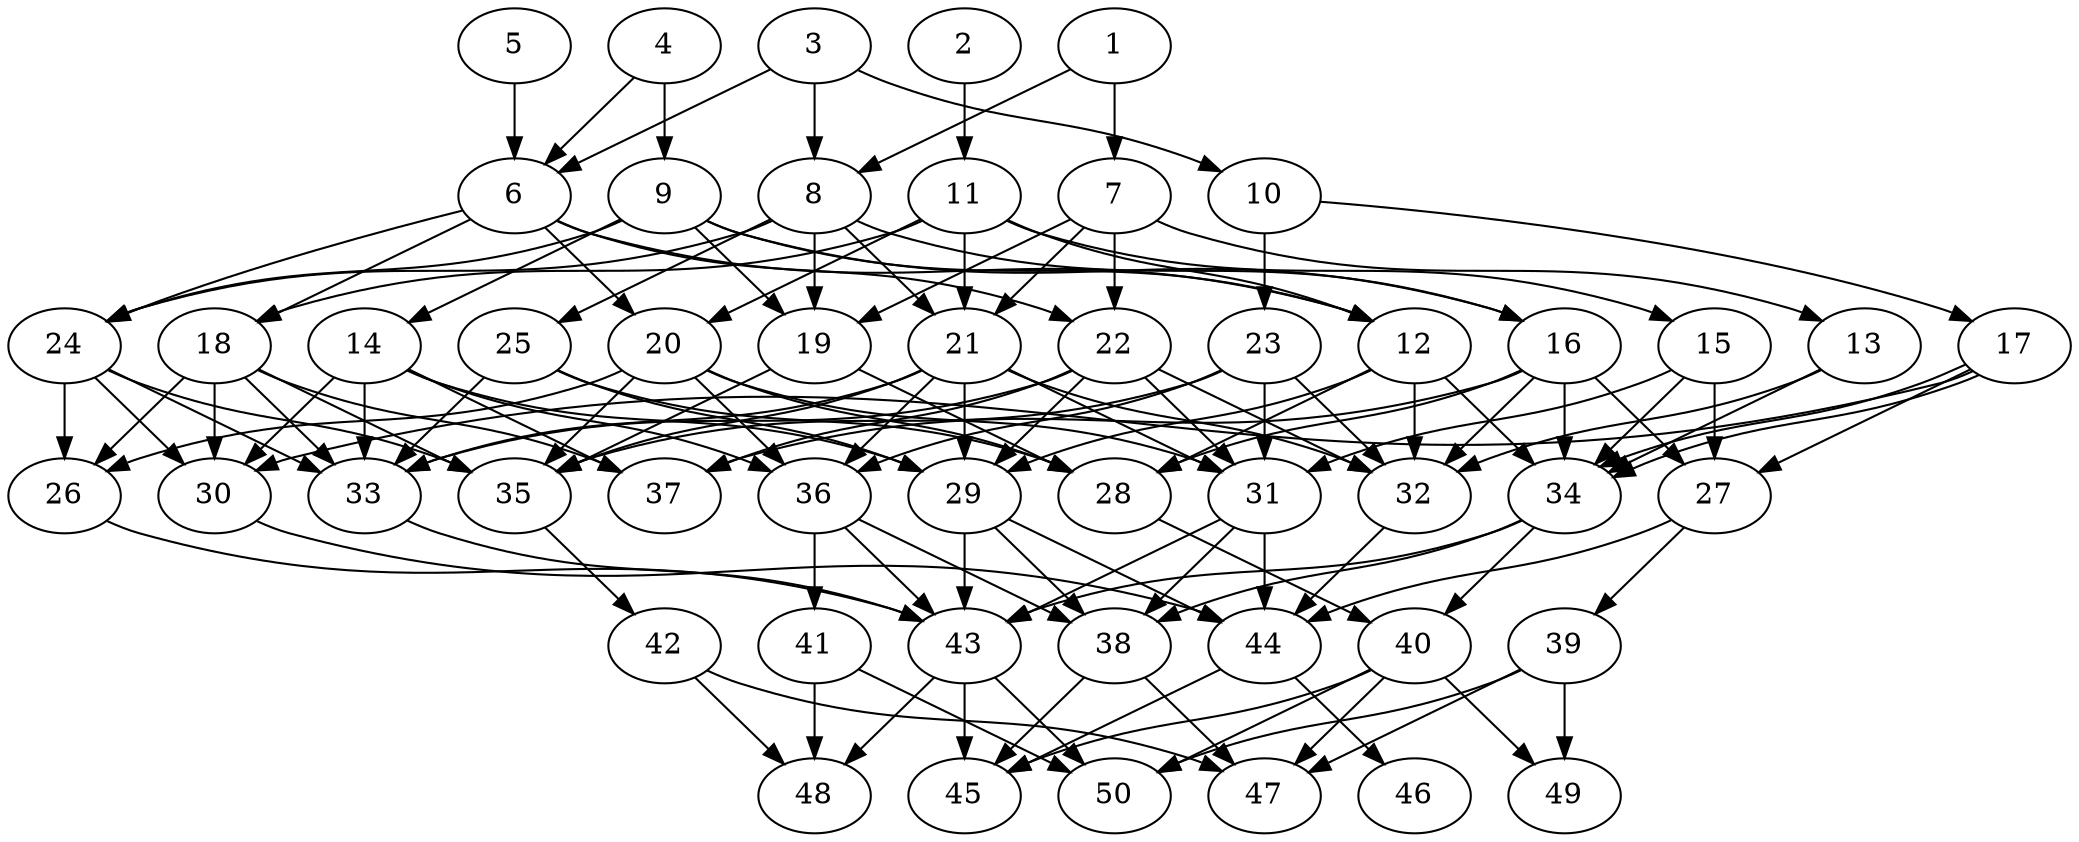 // DAG automatically generated by daggen at Tue Aug  6 16:32:29 2019
// ./daggen --dot -n 50 --ccr 0.5 --fat 0.6 --regular 0.5 --density 0.5 --mindata 5242880 --maxdata 52428800 
digraph G {
  1 [size="93353984", alpha="0.04", expect_size="46676992"] 
  1 -> 7 [size ="46676992"]
  1 -> 8 [size ="46676992"]
  2 [size="24805376", alpha="0.03", expect_size="12402688"] 
  2 -> 11 [size ="12402688"]
  3 [size="64550912", alpha="0.06", expect_size="32275456"] 
  3 -> 6 [size ="32275456"]
  3 -> 8 [size ="32275456"]
  3 -> 10 [size ="32275456"]
  4 [size="78565376", alpha="0.05", expect_size="39282688"] 
  4 -> 6 [size ="39282688"]
  4 -> 9 [size ="39282688"]
  5 [size="53336064", alpha="0.13", expect_size="26668032"] 
  5 -> 6 [size ="26668032"]
  6 [size="49704960", alpha="0.03", expect_size="24852480"] 
  6 -> 12 [size ="24852480"]
  6 -> 18 [size ="24852480"]
  6 -> 20 [size ="24852480"]
  6 -> 22 [size ="24852480"]
  6 -> 24 [size ="24852480"]
  7 [size="28723200", alpha="0.12", expect_size="14361600"] 
  7 -> 13 [size ="14361600"]
  7 -> 19 [size ="14361600"]
  7 -> 21 [size ="14361600"]
  7 -> 22 [size ="14361600"]
  8 [size="25550848", alpha="0.17", expect_size="12775424"] 
  8 -> 16 [size ="12775424"]
  8 -> 19 [size ="12775424"]
  8 -> 21 [size ="12775424"]
  8 -> 24 [size ="12775424"]
  8 -> 25 [size ="12775424"]
  9 [size="70912000", alpha="0.20", expect_size="35456000"] 
  9 -> 12 [size ="35456000"]
  9 -> 14 [size ="35456000"]
  9 -> 16 [size ="35456000"]
  9 -> 19 [size ="35456000"]
  9 -> 24 [size ="35456000"]
  10 [size="63782912", alpha="0.04", expect_size="31891456"] 
  10 -> 17 [size ="31891456"]
  10 -> 23 [size ="31891456"]
  11 [size="16867328", alpha="0.13", expect_size="8433664"] 
  11 -> 12 [size ="8433664"]
  11 -> 15 [size ="8433664"]
  11 -> 18 [size ="8433664"]
  11 -> 20 [size ="8433664"]
  11 -> 21 [size ="8433664"]
  12 [size="34181120", alpha="0.18", expect_size="17090560"] 
  12 -> 28 [size ="17090560"]
  12 -> 29 [size ="17090560"]
  12 -> 32 [size ="17090560"]
  12 -> 34 [size ="17090560"]
  13 [size="46413824", alpha="0.17", expect_size="23206912"] 
  13 -> 32 [size ="23206912"]
  13 -> 34 [size ="23206912"]
  14 [size="75933696", alpha="0.20", expect_size="37966848"] 
  14 -> 29 [size ="37966848"]
  14 -> 30 [size ="37966848"]
  14 -> 33 [size ="37966848"]
  14 -> 36 [size ="37966848"]
  14 -> 37 [size ="37966848"]
  15 [size="97933312", alpha="0.07", expect_size="48966656"] 
  15 -> 27 [size ="48966656"]
  15 -> 31 [size ="48966656"]
  15 -> 34 [size ="48966656"]
  16 [size="66205696", alpha="0.02", expect_size="33102848"] 
  16 -> 27 [size ="33102848"]
  16 -> 28 [size ="33102848"]
  16 -> 32 [size ="33102848"]
  16 -> 34 [size ="33102848"]
  16 -> 37 [size ="33102848"]
  17 [size="78604288", alpha="0.14", expect_size="39302144"] 
  17 -> 27 [size ="39302144"]
  17 -> 30 [size ="39302144"]
  17 -> 34 [size ="39302144"]
  17 -> 34 [size ="39302144"]
  18 [size="41035776", alpha="0.17", expect_size="20517888"] 
  18 -> 26 [size ="20517888"]
  18 -> 30 [size ="20517888"]
  18 -> 33 [size ="20517888"]
  18 -> 35 [size ="20517888"]
  18 -> 37 [size ="20517888"]
  19 [size="28080128", alpha="0.03", expect_size="14040064"] 
  19 -> 28 [size ="14040064"]
  19 -> 35 [size ="14040064"]
  20 [size="27090944", alpha="0.03", expect_size="13545472"] 
  20 -> 26 [size ="13545472"]
  20 -> 28 [size ="13545472"]
  20 -> 31 [size ="13545472"]
  20 -> 35 [size ="13545472"]
  20 -> 36 [size ="13545472"]
  21 [size="47869952", alpha="0.01", expect_size="23934976"] 
  21 -> 29 [size ="23934976"]
  21 -> 31 [size ="23934976"]
  21 -> 32 [size ="23934976"]
  21 -> 33 [size ="23934976"]
  21 -> 35 [size ="23934976"]
  21 -> 36 [size ="23934976"]
  22 [size="16592896", alpha="0.02", expect_size="8296448"] 
  22 -> 29 [size ="8296448"]
  22 -> 31 [size ="8296448"]
  22 -> 32 [size ="8296448"]
  22 -> 33 [size ="8296448"]
  22 -> 37 [size ="8296448"]
  23 [size="99602432", alpha="0.15", expect_size="49801216"] 
  23 -> 31 [size ="49801216"]
  23 -> 32 [size ="49801216"]
  23 -> 35 [size ="49801216"]
  23 -> 36 [size ="49801216"]
  24 [size="84398080", alpha="0.02", expect_size="42199040"] 
  24 -> 26 [size ="42199040"]
  24 -> 30 [size ="42199040"]
  24 -> 33 [size ="42199040"]
  24 -> 35 [size ="42199040"]
  25 [size="83628032", alpha="0.18", expect_size="41814016"] 
  25 -> 28 [size ="41814016"]
  25 -> 29 [size ="41814016"]
  25 -> 33 [size ="41814016"]
  26 [size="20893696", alpha="0.02", expect_size="10446848"] 
  26 -> 43 [size ="10446848"]
  27 [size="31610880", alpha="0.10", expect_size="15805440"] 
  27 -> 39 [size ="15805440"]
  27 -> 44 [size ="15805440"]
  28 [size="95891456", alpha="0.01", expect_size="47945728"] 
  28 -> 40 [size ="47945728"]
  29 [size="83546112", alpha="0.06", expect_size="41773056"] 
  29 -> 38 [size ="41773056"]
  29 -> 43 [size ="41773056"]
  29 -> 44 [size ="41773056"]
  30 [size="95469568", alpha="0.01", expect_size="47734784"] 
  30 -> 44 [size ="47734784"]
  31 [size="15187968", alpha="0.18", expect_size="7593984"] 
  31 -> 38 [size ="7593984"]
  31 -> 43 [size ="7593984"]
  31 -> 44 [size ="7593984"]
  32 [size="19937280", alpha="0.20", expect_size="9968640"] 
  32 -> 44 [size ="9968640"]
  33 [size="29667328", alpha="0.09", expect_size="14833664"] 
  33 -> 43 [size ="14833664"]
  34 [size="98445312", alpha="0.13", expect_size="49222656"] 
  34 -> 38 [size ="49222656"]
  34 -> 40 [size ="49222656"]
  34 -> 43 [size ="49222656"]
  35 [size="11235328", alpha="0.15", expect_size="5617664"] 
  35 -> 42 [size ="5617664"]
  36 [size="94003200", alpha="0.08", expect_size="47001600"] 
  36 -> 38 [size ="47001600"]
  36 -> 41 [size ="47001600"]
  36 -> 43 [size ="47001600"]
  37 [size="102854656", alpha="0.16", expect_size="51427328"] 
  38 [size="56029184", alpha="0.11", expect_size="28014592"] 
  38 -> 45 [size ="28014592"]
  38 -> 47 [size ="28014592"]
  39 [size="62959616", alpha="0.09", expect_size="31479808"] 
  39 -> 47 [size ="31479808"]
  39 -> 49 [size ="31479808"]
  39 -> 50 [size ="31479808"]
  40 [size="89706496", alpha="0.11", expect_size="44853248"] 
  40 -> 45 [size ="44853248"]
  40 -> 47 [size ="44853248"]
  40 -> 49 [size ="44853248"]
  40 -> 50 [size ="44853248"]
  41 [size="95195136", alpha="0.01", expect_size="47597568"] 
  41 -> 48 [size ="47597568"]
  41 -> 50 [size ="47597568"]
  42 [size="85805056", alpha="0.12", expect_size="42902528"] 
  42 -> 47 [size ="42902528"]
  42 -> 48 [size ="42902528"]
  43 [size="85233664", alpha="0.02", expect_size="42616832"] 
  43 -> 45 [size ="42616832"]
  43 -> 48 [size ="42616832"]
  43 -> 50 [size ="42616832"]
  44 [size="35039232", alpha="0.08", expect_size="17519616"] 
  44 -> 45 [size ="17519616"]
  44 -> 46 [size ="17519616"]
  45 [size="95041536", alpha="0.09", expect_size="47520768"] 
  46 [size="69572608", alpha="0.12", expect_size="34786304"] 
  47 [size="14356480", alpha="0.20", expect_size="7178240"] 
  48 [size="91883520", alpha="0.06", expect_size="45941760"] 
  49 [size="49588224", alpha="0.07", expect_size="24794112"] 
  50 [size="93810688", alpha="0.07", expect_size="46905344"] 
}
